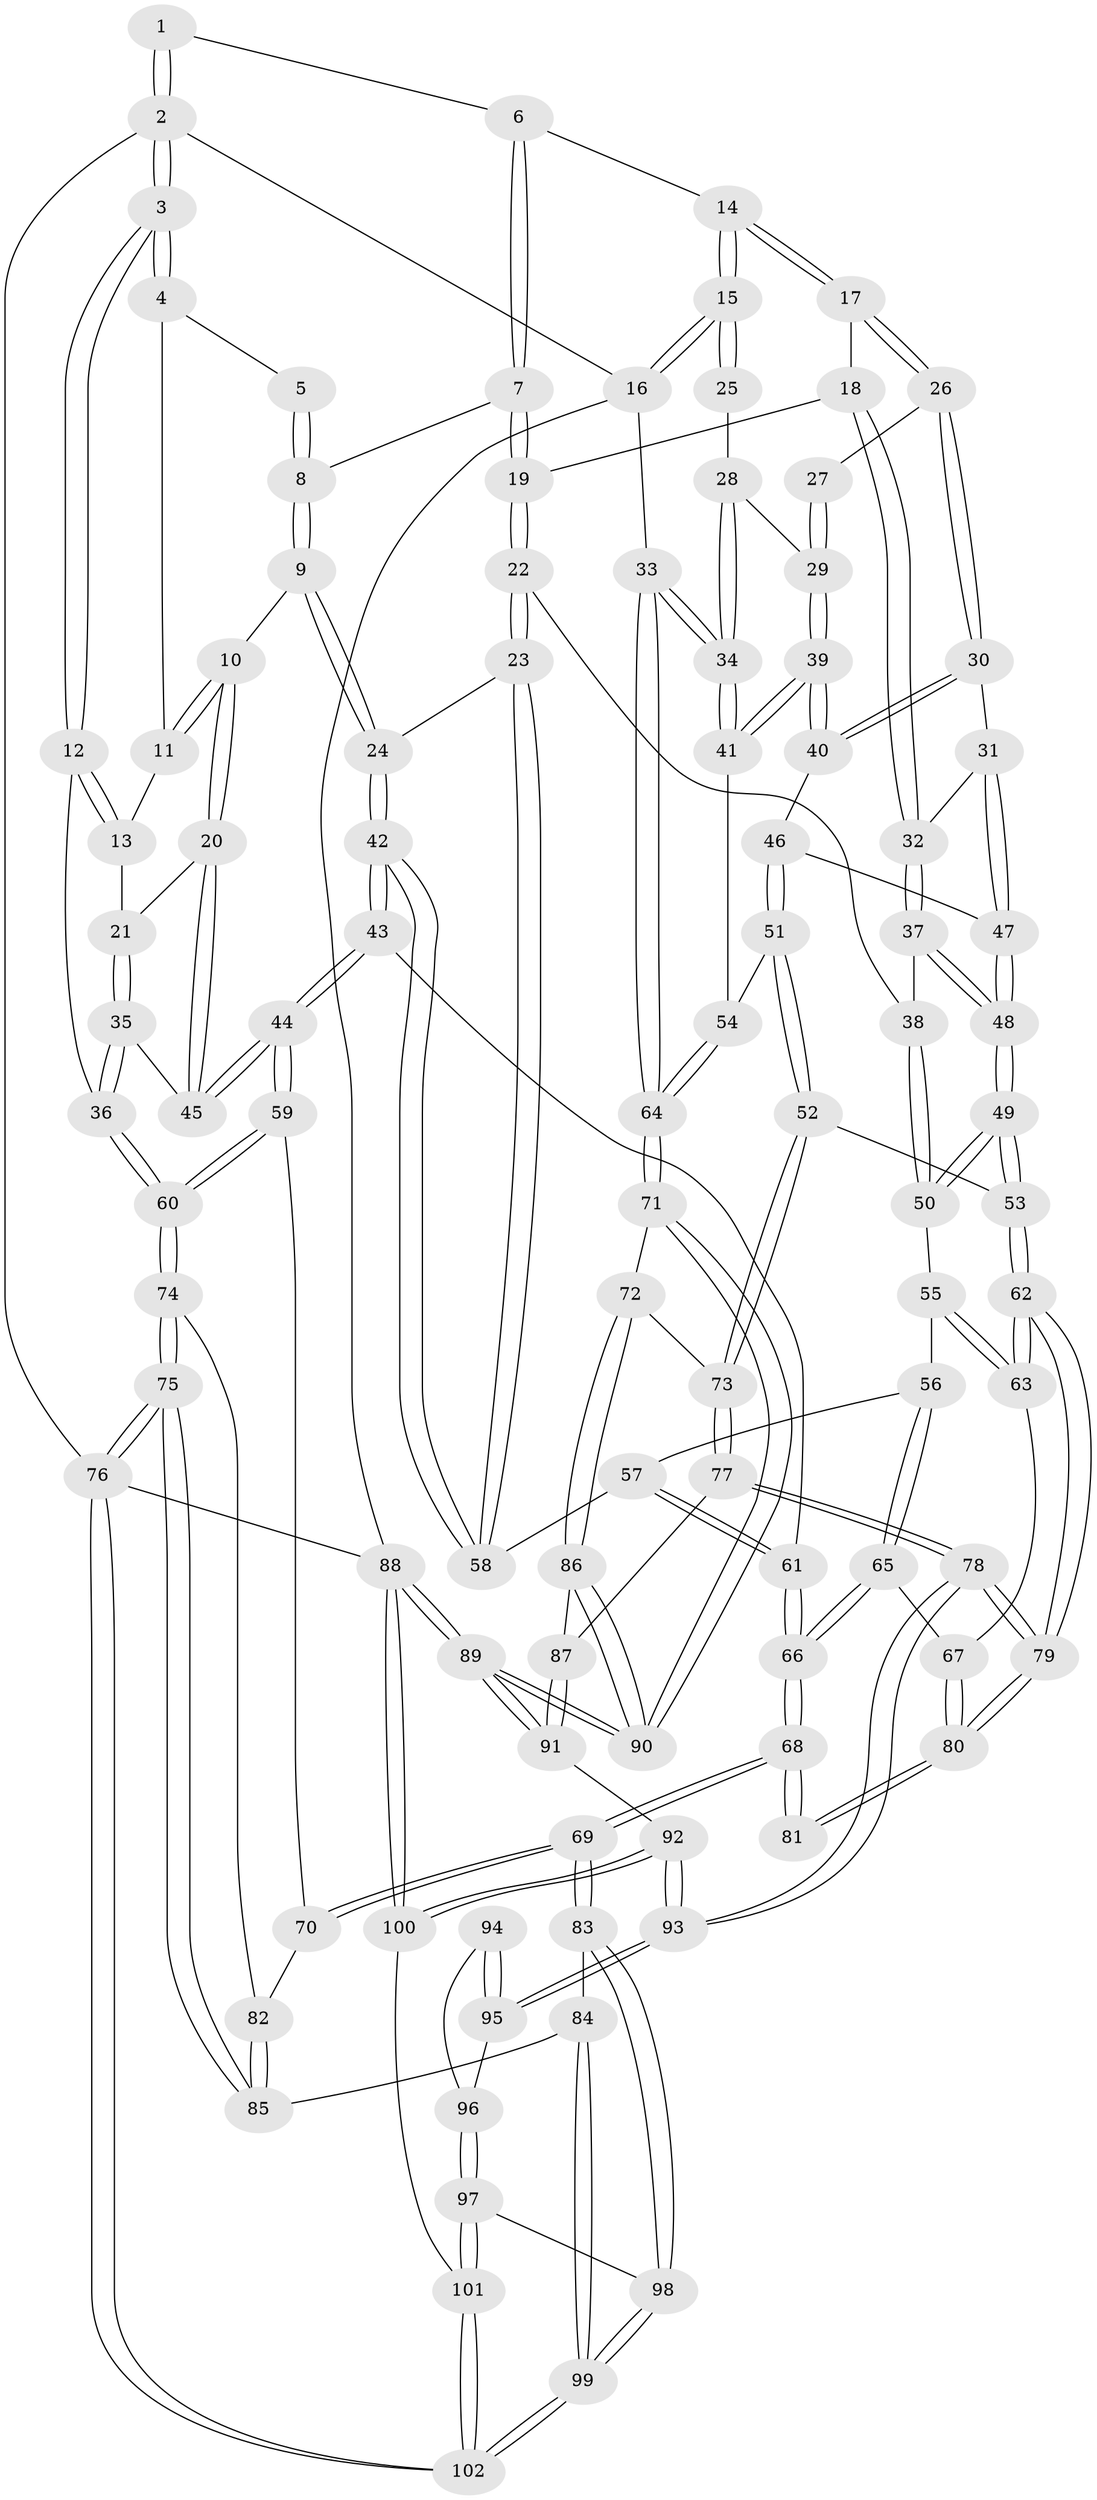 // Generated by graph-tools (version 1.1) at 2025/01/03/09/25 05:01:22]
// undirected, 102 vertices, 252 edges
graph export_dot {
graph [start="1"]
  node [color=gray90,style=filled];
  1 [pos="+0.16521596219131138+0"];
  2 [pos="+0+0"];
  3 [pos="+0+0"];
  4 [pos="+0.09723466015825796+0.074718573256863"];
  5 [pos="+0.1219877851243509+0.04902943902860261"];
  6 [pos="+0.4361186317113173+0"];
  7 [pos="+0.4357897392772124+0"];
  8 [pos="+0.29145541704063604+0.06543080334682147"];
  9 [pos="+0.26045310048189524+0.15291761523733838"];
  10 [pos="+0.17357214184960804+0.17742038106622027"];
  11 [pos="+0.09589082597035474+0.08307706381489195"];
  12 [pos="+0+0.17246650121377957"];
  13 [pos="+0.02188072769188876+0.12886917914279059"];
  14 [pos="+0.8276066327893202+0"];
  15 [pos="+1+0"];
  16 [pos="+1+0"];
  17 [pos="+0.7535611461574541+0.12922681192729202"];
  18 [pos="+0.6671489585934917+0.13806973193997424"];
  19 [pos="+0.5256841400522492+0.08273997668868824"];
  20 [pos="+0.1645266469672044+0.18711319162315382"];
  21 [pos="+0.1008252063397832+0.19184581362632225"];
  22 [pos="+0.47988759173109796+0.279803314576509"];
  23 [pos="+0.4777510906996366+0.28226489052770076"];
  24 [pos="+0.30658360299652276+0.23132453812188694"];
  25 [pos="+0.9572371154686254+0.06635080491665821"];
  26 [pos="+0.774500563884102+0.14861402946411834"];
  27 [pos="+0.8200880271845661+0.1505624210623633"];
  28 [pos="+0.9398423942005484+0.18824460355088268"];
  29 [pos="+0.8777861823912473+0.20601567044662866"];
  30 [pos="+0.77415471232607+0.15628909160523702"];
  31 [pos="+0.7047198055989935+0.28447005090657596"];
  32 [pos="+0.659111102462168+0.2778471726110508"];
  33 [pos="+1+0.4178474239152772"];
  34 [pos="+1+0.39155611066404483"];
  35 [pos="+0+0.28800564853587945"];
  36 [pos="+0+0.28405875106488765"];
  37 [pos="+0.6526436316161219+0.28136365731471225"];
  38 [pos="+0.622620989308782+0.29028616764323567"];
  39 [pos="+0.8770315753581722+0.313110397007126"];
  40 [pos="+0.812255478276766+0.2998536959187876"];
  41 [pos="+0.884452085252118+0.31880229644268493"];
  42 [pos="+0.21293425435050756+0.403816320676411"];
  43 [pos="+0.2126862536455527+0.40414980035485426"];
  44 [pos="+0.19226853749654915+0.40666276435830473"];
  45 [pos="+0.13424611459738436+0.3339768547034246"];
  46 [pos="+0.7588500538178028+0.3221352788916939"];
  47 [pos="+0.7519238169775245+0.3193636290578961"];
  48 [pos="+0.680397242950867+0.36931671428894597"];
  49 [pos="+0.6571446645525041+0.42622802457661657"];
  50 [pos="+0.6460211711632655+0.42162731091442013"];
  51 [pos="+0.7548135915719071+0.4630453536128598"];
  52 [pos="+0.7473631053781103+0.47476633188178635"];
  53 [pos="+0.7011840903297092+0.4671377903910521"];
  54 [pos="+0.7998222762304135+0.43856409588257794"];
  55 [pos="+0.5610496228245283+0.41950999503962705"];
  56 [pos="+0.4832911984280313+0.3825185869181555"];
  57 [pos="+0.47864427673618287+0.36298943598532185"];
  58 [pos="+0.47725167302592886+0.2866570409849263"];
  59 [pos="+0.17184120083285281+0.4336808416153323"];
  60 [pos="+0+0.5508937230346975"];
  61 [pos="+0.2401998582240856+0.4203412216653298"];
  62 [pos="+0.6083740276447913+0.5492161556826846"];
  63 [pos="+0.5796947287195544+0.5027377233822952"];
  64 [pos="+1+0.4387521787794571"];
  65 [pos="+0.44777172138078664+0.4714191931450623"];
  66 [pos="+0.3282823290623798+0.5049356455600761"];
  67 [pos="+0.4660538174010945+0.5114548696509275"];
  68 [pos="+0.31122776725601464+0.6420653705878282"];
  69 [pos="+0.2603512894283985+0.6647706935396112"];
  70 [pos="+0.16982763261214007+0.5324799550930284"];
  71 [pos="+1+0.4460220387100871"];
  72 [pos="+0.8292582926508695+0.5238691057283165"];
  73 [pos="+0.7682202800335979+0.5156411346185994"];
  74 [pos="+0+0.5635502079143416"];
  75 [pos="+0+0.8614229343238683"];
  76 [pos="+0+1"];
  77 [pos="+0.7569223839744861+0.5860537838070196"];
  78 [pos="+0.5909783404451034+0.7154727570941157"];
  79 [pos="+0.5651531171418861+0.6782988247631494"];
  80 [pos="+0.5051790228030304+0.6428667951377733"];
  81 [pos="+0.3553697136300395+0.6550549662118501"];
  82 [pos="+0.13019339120832826+0.565462348238168"];
  83 [pos="+0.20501107199747684+0.7337059669525714"];
  84 [pos="+0.187046047307154+0.7371148484580881"];
  85 [pos="+0.08848934677818364+0.747251207626175"];
  86 [pos="+0.9167304732438605+0.6606039423480392"];
  87 [pos="+0.8333206197723071+0.6572835332152397"];
  88 [pos="+1+1"];
  89 [pos="+1+0.7861306053086516"];
  90 [pos="+1+0.7424405028484884"];
  91 [pos="+0.7477896337737427+0.7645055109798701"];
  92 [pos="+0.6214432666904801+0.8286972049317639"];
  93 [pos="+0.6098607050702665+0.8085638235264393"];
  94 [pos="+0.3563767899243661+0.6591814519219253"];
  95 [pos="+0.4469205478188782+0.8067102406372536"];
  96 [pos="+0.3823518261710538+0.8123754945397634"];
  97 [pos="+0.3203493251283766+0.8518413073735739"];
  98 [pos="+0.28170752728982945+0.8282671648316943"];
  99 [pos="+0.19108668637128773+0.9313736017181384"];
  100 [pos="+0.6569604201066093+1"];
  101 [pos="+0.38519083844217944+1"];
  102 [pos="+0+1"];
  1 -- 2;
  1 -- 2;
  1 -- 6;
  2 -- 3;
  2 -- 3;
  2 -- 16;
  2 -- 76;
  3 -- 4;
  3 -- 4;
  3 -- 12;
  3 -- 12;
  4 -- 5;
  4 -- 11;
  5 -- 8;
  5 -- 8;
  6 -- 7;
  6 -- 7;
  6 -- 14;
  7 -- 8;
  7 -- 19;
  7 -- 19;
  8 -- 9;
  8 -- 9;
  9 -- 10;
  9 -- 24;
  9 -- 24;
  10 -- 11;
  10 -- 11;
  10 -- 20;
  10 -- 20;
  11 -- 13;
  12 -- 13;
  12 -- 13;
  12 -- 36;
  13 -- 21;
  14 -- 15;
  14 -- 15;
  14 -- 17;
  14 -- 17;
  15 -- 16;
  15 -- 16;
  15 -- 25;
  15 -- 25;
  16 -- 33;
  16 -- 88;
  17 -- 18;
  17 -- 26;
  17 -- 26;
  18 -- 19;
  18 -- 32;
  18 -- 32;
  19 -- 22;
  19 -- 22;
  20 -- 21;
  20 -- 45;
  20 -- 45;
  21 -- 35;
  21 -- 35;
  22 -- 23;
  22 -- 23;
  22 -- 38;
  23 -- 24;
  23 -- 58;
  23 -- 58;
  24 -- 42;
  24 -- 42;
  25 -- 28;
  26 -- 27;
  26 -- 30;
  26 -- 30;
  27 -- 29;
  27 -- 29;
  28 -- 29;
  28 -- 34;
  28 -- 34;
  29 -- 39;
  29 -- 39;
  30 -- 31;
  30 -- 40;
  30 -- 40;
  31 -- 32;
  31 -- 47;
  31 -- 47;
  32 -- 37;
  32 -- 37;
  33 -- 34;
  33 -- 34;
  33 -- 64;
  33 -- 64;
  34 -- 41;
  34 -- 41;
  35 -- 36;
  35 -- 36;
  35 -- 45;
  36 -- 60;
  36 -- 60;
  37 -- 38;
  37 -- 48;
  37 -- 48;
  38 -- 50;
  38 -- 50;
  39 -- 40;
  39 -- 40;
  39 -- 41;
  39 -- 41;
  40 -- 46;
  41 -- 54;
  42 -- 43;
  42 -- 43;
  42 -- 58;
  42 -- 58;
  43 -- 44;
  43 -- 44;
  43 -- 61;
  44 -- 45;
  44 -- 45;
  44 -- 59;
  44 -- 59;
  46 -- 47;
  46 -- 51;
  46 -- 51;
  47 -- 48;
  47 -- 48;
  48 -- 49;
  48 -- 49;
  49 -- 50;
  49 -- 50;
  49 -- 53;
  49 -- 53;
  50 -- 55;
  51 -- 52;
  51 -- 52;
  51 -- 54;
  52 -- 53;
  52 -- 73;
  52 -- 73;
  53 -- 62;
  53 -- 62;
  54 -- 64;
  54 -- 64;
  55 -- 56;
  55 -- 63;
  55 -- 63;
  56 -- 57;
  56 -- 65;
  56 -- 65;
  57 -- 58;
  57 -- 61;
  57 -- 61;
  59 -- 60;
  59 -- 60;
  59 -- 70;
  60 -- 74;
  60 -- 74;
  61 -- 66;
  61 -- 66;
  62 -- 63;
  62 -- 63;
  62 -- 79;
  62 -- 79;
  63 -- 67;
  64 -- 71;
  64 -- 71;
  65 -- 66;
  65 -- 66;
  65 -- 67;
  66 -- 68;
  66 -- 68;
  67 -- 80;
  67 -- 80;
  68 -- 69;
  68 -- 69;
  68 -- 81;
  68 -- 81;
  69 -- 70;
  69 -- 70;
  69 -- 83;
  69 -- 83;
  70 -- 82;
  71 -- 72;
  71 -- 90;
  71 -- 90;
  72 -- 73;
  72 -- 86;
  72 -- 86;
  73 -- 77;
  73 -- 77;
  74 -- 75;
  74 -- 75;
  74 -- 82;
  75 -- 76;
  75 -- 76;
  75 -- 85;
  75 -- 85;
  76 -- 102;
  76 -- 102;
  76 -- 88;
  77 -- 78;
  77 -- 78;
  77 -- 87;
  78 -- 79;
  78 -- 79;
  78 -- 93;
  78 -- 93;
  79 -- 80;
  79 -- 80;
  80 -- 81;
  80 -- 81;
  82 -- 85;
  82 -- 85;
  83 -- 84;
  83 -- 98;
  83 -- 98;
  84 -- 85;
  84 -- 99;
  84 -- 99;
  86 -- 87;
  86 -- 90;
  86 -- 90;
  87 -- 91;
  87 -- 91;
  88 -- 89;
  88 -- 89;
  88 -- 100;
  88 -- 100;
  89 -- 90;
  89 -- 90;
  89 -- 91;
  89 -- 91;
  91 -- 92;
  92 -- 93;
  92 -- 93;
  92 -- 100;
  92 -- 100;
  93 -- 95;
  93 -- 95;
  94 -- 95;
  94 -- 95;
  94 -- 96;
  95 -- 96;
  96 -- 97;
  96 -- 97;
  97 -- 98;
  97 -- 101;
  97 -- 101;
  98 -- 99;
  98 -- 99;
  99 -- 102;
  99 -- 102;
  100 -- 101;
  101 -- 102;
  101 -- 102;
}
